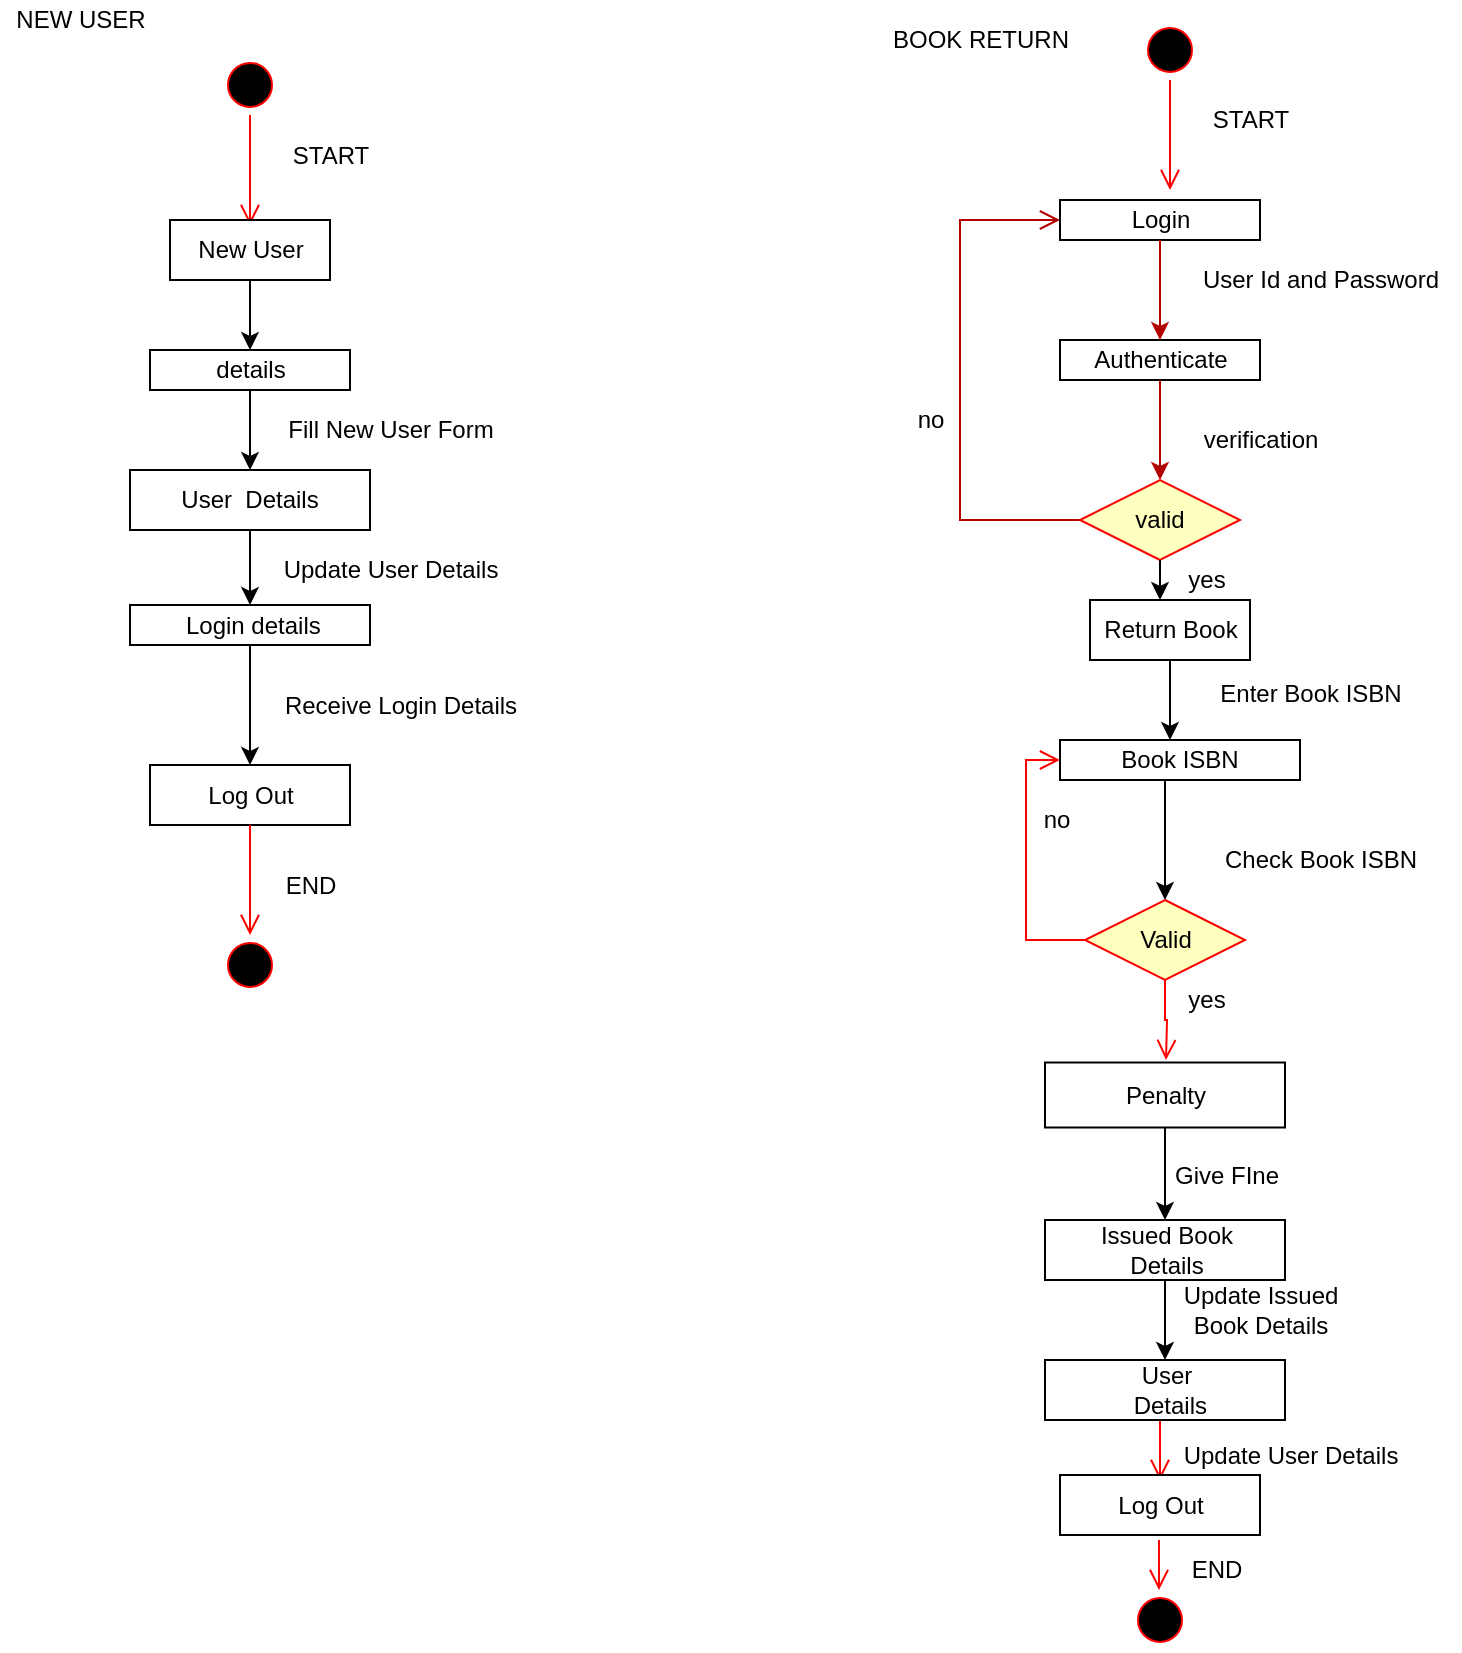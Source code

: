 <mxfile version="17.2.4" type="device"><diagram id="oqtEv8ss40bL2YOBPpBI" name="Page-1"><mxGraphModel dx="1038" dy="547" grid="1" gridSize="10" guides="1" tooltips="1" connect="1" arrows="1" fold="1" page="1" pageScale="1" pageWidth="850" pageHeight="1100" math="0" shadow="0"><root><mxCell id="0"/><mxCell id="1" parent="0"/><mxCell id="D3Te7l5QIgRl7byBrBZg-104" value="" style="ellipse;html=1;shape=startState;fillColor=#000000;strokeColor=#ff0000;" parent="1" vertex="1"><mxGeometry x="630" y="30" width="30" height="30" as="geometry"/></mxCell><mxCell id="D3Te7l5QIgRl7byBrBZg-77" value="Login" style="html=1;dashed=0;whitespace=wrap;" parent="1" vertex="1"><mxGeometry x="590" y="120" width="100" height="20" as="geometry"/></mxCell><mxCell id="D3Te7l5QIgRl7byBrBZg-78" value="Authenticate" style="html=1;dashed=0;whitespace=wrap;" parent="1" vertex="1"><mxGeometry x="590" y="190" width="100" height="20" as="geometry"/></mxCell><mxCell id="D3Te7l5QIgRl7byBrBZg-79" value="" style="endArrow=classic;html=1;rounded=0;exitX=0.5;exitY=1;exitDx=0;exitDy=0;fillColor=#e51400;strokeColor=#B20000;" parent="1" source="D3Te7l5QIgRl7byBrBZg-77" target="D3Te7l5QIgRl7byBrBZg-78" edge="1"><mxGeometry width="50" height="50" relative="1" as="geometry"><mxPoint x="810" y="210" as="sourcePoint"/><mxPoint x="860" y="160" as="targetPoint"/></mxGeometry></mxCell><mxCell id="D3Te7l5QIgRl7byBrBZg-80" value="" style="edgeStyle=orthogonalEdgeStyle;html=1;align=left;verticalAlign=bottom;endArrow=open;endSize=8;strokeColor=#B20000;rounded=0;entryX=0;entryY=0.5;entryDx=0;entryDy=0;fillColor=#e51400;" parent="1" source="D3Te7l5QIgRl7byBrBZg-93" target="D3Te7l5QIgRl7byBrBZg-77" edge="1"><mxGeometry x="-1" relative="1" as="geometry"><mxPoint x="540" y="140" as="targetPoint"/><Array as="points"><mxPoint x="540" y="280"/><mxPoint x="540" y="130"/></Array></mxGeometry></mxCell><mxCell id="D3Te7l5QIgRl7byBrBZg-81" value="" style="endArrow=classic;html=1;rounded=0;exitX=0.5;exitY=1;exitDx=0;exitDy=0;entryX=0.5;entryY=0;entryDx=0;entryDy=0;fillColor=#e51400;strokeColor=#B20000;" parent="1" source="D3Te7l5QIgRl7byBrBZg-78" target="D3Te7l5QIgRl7byBrBZg-93" edge="1"><mxGeometry width="50" height="50" relative="1" as="geometry"><mxPoint x="810" y="210" as="sourcePoint"/><mxPoint x="860" y="160" as="targetPoint"/></mxGeometry></mxCell><mxCell id="D3Te7l5QIgRl7byBrBZg-82" value="no&lt;br&gt;" style="text;html=1;align=center;verticalAlign=middle;resizable=0;points=[];autosize=1;strokeColor=none;fillColor=none;" parent="1" vertex="1"><mxGeometry x="510" y="220" width="30" height="20" as="geometry"/></mxCell><mxCell id="D3Te7l5QIgRl7byBrBZg-88" value="" style="edgeStyle=orthogonalEdgeStyle;html=1;verticalAlign=bottom;endArrow=open;endSize=8;strokeColor=#ff0000;rounded=0;" parent="1" edge="1"><mxGeometry relative="1" as="geometry"><mxPoint x="645" y="115" as="targetPoint"/><Array as="points"><mxPoint x="645" y="105"/></Array><mxPoint x="645" y="60" as="sourcePoint"/></mxGeometry></mxCell><mxCell id="D3Te7l5QIgRl7byBrBZg-89" value="START" style="text;html=1;align=center;verticalAlign=middle;resizable=0;points=[];autosize=1;strokeColor=none;fillColor=none;" parent="1" vertex="1"><mxGeometry x="655" y="70" width="60" height="20" as="geometry"/></mxCell><mxCell id="D3Te7l5QIgRl7byBrBZg-93" value="valid" style="rhombus;whiteSpace=wrap;html=1;fillColor=#ffffc0;strokeColor=#ff0000;direction=east;flipV=1;flipH=1;" parent="1" vertex="1"><mxGeometry x="600" y="260" width="80" height="40" as="geometry"/></mxCell><mxCell id="D3Te7l5QIgRl7byBrBZg-94" value="" style="edgeStyle=orthogonalEdgeStyle;html=1;verticalAlign=bottom;endArrow=none;endSize=8;strokeColor=#B20000;rounded=0;exitX=0.045;exitY=0.3;exitDx=0;exitDy=0;exitPerimeter=0;entryX=0.5;entryY=0;entryDx=0;entryDy=0;fillColor=#e51400;" parent="1" target="D3Te7l5QIgRl7byBrBZg-93" edge="1"><mxGeometry relative="1" as="geometry"><mxPoint x="640" y="347" as="targetPoint"/><mxPoint x="640.975" y="260" as="sourcePoint"/><Array as="points"/></mxGeometry></mxCell><mxCell id="D3Te7l5QIgRl7byBrBZg-96" value="User Id and Password" style="text;html=1;align=center;verticalAlign=middle;resizable=0;points=[];autosize=1;strokeColor=none;fillColor=none;" parent="1" vertex="1"><mxGeometry x="650" y="150" width="140" height="20" as="geometry"/></mxCell><mxCell id="D3Te7l5QIgRl7byBrBZg-97" value="verification&lt;br&gt;" style="text;html=1;align=center;verticalAlign=middle;resizable=0;points=[];autosize=1;strokeColor=none;fillColor=none;" parent="1" vertex="1"><mxGeometry x="650" y="230" width="80" height="20" as="geometry"/></mxCell><mxCell id="D3Te7l5QIgRl7byBrBZg-102" value="" style="edgeStyle=orthogonalEdgeStyle;html=1;verticalAlign=bottom;endArrow=open;endSize=8;strokeColor=#ff0000;rounded=0;exitX=0.5;exitY=1;exitDx=0;exitDy=0;" parent="1" edge="1"><mxGeometry relative="1" as="geometry"><mxPoint x="640" y="730" as="sourcePoint"/><mxPoint x="640" y="760" as="targetPoint"/></mxGeometry></mxCell><mxCell id="D3Te7l5QIgRl7byBrBZg-106" value="Return Book" style="html=1;dashed=0;whitespace=wrap;" parent="1" vertex="1"><mxGeometry x="605" y="320" width="80" height="30" as="geometry"/></mxCell><mxCell id="D3Te7l5QIgRl7byBrBZg-108" value="Book ISBN" style="rounded=0;whiteSpace=wrap;html=1;" parent="1" vertex="1"><mxGeometry x="590" y="390" width="120" height="20" as="geometry"/></mxCell><mxCell id="D3Te7l5QIgRl7byBrBZg-109" value="Valid" style="rhombus;whiteSpace=wrap;html=1;fillColor=#ffffc0;strokeColor=#ff0000;" parent="1" vertex="1"><mxGeometry x="602.5" y="470" width="80" height="40" as="geometry"/></mxCell><mxCell id="D3Te7l5QIgRl7byBrBZg-110" value="" style="edgeStyle=orthogonalEdgeStyle;html=1;align=left;verticalAlign=bottom;endArrow=open;endSize=8;strokeColor=#ff0000;rounded=0;entryX=0;entryY=0.5;entryDx=0;entryDy=0;" parent="1" source="D3Te7l5QIgRl7byBrBZg-109" target="D3Te7l5QIgRl7byBrBZg-108" edge="1"><mxGeometry x="-1" relative="1" as="geometry"><mxPoint x="572.5" y="400" as="targetPoint"/><Array as="points"><mxPoint x="573" y="490"/><mxPoint x="573" y="400"/></Array></mxGeometry></mxCell><mxCell id="D3Te7l5QIgRl7byBrBZg-111" value="" style="edgeStyle=orthogonalEdgeStyle;html=1;align=left;verticalAlign=top;endArrow=open;endSize=8;strokeColor=#ff0000;rounded=0;" parent="1" source="D3Te7l5QIgRl7byBrBZg-109" edge="1"><mxGeometry x="-1" relative="1" as="geometry"><mxPoint x="643" y="550" as="targetPoint"/></mxGeometry></mxCell><mxCell id="D3Te7l5QIgRl7byBrBZg-112" value="no" style="text;html=1;align=center;verticalAlign=middle;resizable=0;points=[];autosize=1;strokeColor=none;fillColor=none;" parent="1" vertex="1"><mxGeometry x="572.5" y="420" width="30" height="20" as="geometry"/></mxCell><mxCell id="D3Te7l5QIgRl7byBrBZg-113" value="&amp;nbsp;Issued Book&amp;nbsp;&lt;br&gt;Details" style="html=1;dashed=0;whitespace=wrap;" parent="1" vertex="1"><mxGeometry x="582.5" y="630" width="120" height="30" as="geometry"/></mxCell><mxCell id="D3Te7l5QIgRl7byBrBZg-114" value="User&lt;br&gt;&amp;nbsp;Details" style="html=1;dashed=0;whitespace=wrap;" parent="1" vertex="1"><mxGeometry x="582.5" y="700" width="120" height="30" as="geometry"/></mxCell><mxCell id="D3Te7l5QIgRl7byBrBZg-115" value="" style="endArrow=classic;html=1;rounded=0;exitX=0.5;exitY=1;exitDx=0;exitDy=0;entryX=0.5;entryY=0;entryDx=0;entryDy=0;" parent="1" source="D3Te7l5QIgRl7byBrBZg-113" target="D3Te7l5QIgRl7byBrBZg-114" edge="1"><mxGeometry width="50" height="50" relative="1" as="geometry"><mxPoint x="692.5" y="480" as="sourcePoint"/><mxPoint x="742.5" y="430" as="targetPoint"/><Array as="points"/></mxGeometry></mxCell><mxCell id="D3Te7l5QIgRl7byBrBZg-116" value="yes" style="text;html=1;align=center;verticalAlign=middle;resizable=0;points=[];autosize=1;strokeColor=none;fillColor=none;" parent="1" vertex="1"><mxGeometry x="647.5" y="510" width="30" height="20" as="geometry"/></mxCell><mxCell id="D3Te7l5QIgRl7byBrBZg-117" value="" style="endArrow=classic;html=1;rounded=0;entryX=0.5;entryY=0;entryDx=0;entryDy=0;" parent="1" target="D3Te7l5QIgRl7byBrBZg-109" edge="1"><mxGeometry width="50" height="50" relative="1" as="geometry"><mxPoint x="642.5" y="410" as="sourcePoint"/><mxPoint x="642.5" y="430" as="targetPoint"/></mxGeometry></mxCell><mxCell id="D3Te7l5QIgRl7byBrBZg-126" value="" style="endArrow=classic;html=1;rounded=0;exitX=0.5;exitY=1;exitDx=0;exitDy=0;" parent="1" source="D3Te7l5QIgRl7byBrBZg-106" edge="1"><mxGeometry width="50" height="50" relative="1" as="geometry"><mxPoint x="640" y="360" as="sourcePoint"/><mxPoint x="645" y="390" as="targetPoint"/></mxGeometry></mxCell><mxCell id="D3Te7l5QIgRl7byBrBZg-129" value="" style="endArrow=classic;html=1;rounded=0;exitX=0.5;exitY=1;exitDx=0;exitDy=0;" parent="1" source="D3Te7l5QIgRl7byBrBZg-93" edge="1"><mxGeometry width="50" height="50" relative="1" as="geometry"><mxPoint x="430" y="370" as="sourcePoint"/><mxPoint x="640" y="320" as="targetPoint"/></mxGeometry></mxCell><mxCell id="D3Te7l5QIgRl7byBrBZg-130" value="yes" style="text;html=1;align=center;verticalAlign=middle;resizable=0;points=[];autosize=1;strokeColor=none;fillColor=none;" parent="1" vertex="1"><mxGeometry x="647.5" y="300" width="30" height="20" as="geometry"/></mxCell><mxCell id="D3Te7l5QIgRl7byBrBZg-131" value="Enter Book ISBN" style="text;html=1;align=center;verticalAlign=middle;resizable=0;points=[];autosize=1;strokeColor=none;fillColor=none;" parent="1" vertex="1"><mxGeometry x="660" y="357" width="110" height="20" as="geometry"/></mxCell><mxCell id="D3Te7l5QIgRl7byBrBZg-132" value="Check Book ISBN" style="text;html=1;align=center;verticalAlign=middle;resizable=0;points=[];autosize=1;strokeColor=none;fillColor=none;" parent="1" vertex="1"><mxGeometry x="660" y="440" width="120" height="20" as="geometry"/></mxCell><mxCell id="D3Te7l5QIgRl7byBrBZg-134" value="Log Out" style="html=1;dashed=0;whitespace=wrap;" parent="1" vertex="1"><mxGeometry x="590" y="757.5" width="100" height="30" as="geometry"/></mxCell><mxCell id="D3Te7l5QIgRl7byBrBZg-91" value="" style="ellipse;html=1;shape=startState;fillColor=#000000;strokeColor=#ff0000;" parent="1" vertex="1"><mxGeometry x="625" y="815" width="30" height="30" as="geometry"/></mxCell><mxCell id="D3Te7l5QIgRl7byBrBZg-92" value="END" style="text;html=1;align=center;verticalAlign=middle;resizable=0;points=[];autosize=1;strokeColor=none;fillColor=none;" parent="1" vertex="1"><mxGeometry x="647.5" y="795" width="40" height="20" as="geometry"/></mxCell><mxCell id="D3Te7l5QIgRl7byBrBZg-135" value="" style="edgeStyle=orthogonalEdgeStyle;html=1;verticalAlign=bottom;endArrow=open;endSize=8;strokeColor=#ff0000;rounded=0;entryX=0.5;entryY=0;entryDx=0;entryDy=0;" parent="1" edge="1"><mxGeometry relative="1" as="geometry"><mxPoint x="639.5" y="790" as="sourcePoint"/><mxPoint x="639.5" y="815" as="targetPoint"/></mxGeometry></mxCell><mxCell id="7Hcex1wN-ie4rWt3YT7z-1" value="Update Issued &lt;br&gt;Book Details" style="text;html=1;align=center;verticalAlign=middle;resizable=0;points=[];autosize=1;strokeColor=none;fillColor=none;" parent="1" vertex="1"><mxGeometry x="645" y="660" width="90" height="30" as="geometry"/></mxCell><mxCell id="7Hcex1wN-ie4rWt3YT7z-2" value="Update User Details" style="text;html=1;align=center;verticalAlign=middle;resizable=0;points=[];autosize=1;strokeColor=none;fillColor=none;" parent="1" vertex="1"><mxGeometry x="645" y="737.5" width="120" height="20" as="geometry"/></mxCell><mxCell id="7Hcex1wN-ie4rWt3YT7z-15" value="" style="endArrow=classic;html=1;rounded=0;entryX=0.5;entryY=0;entryDx=0;entryDy=0;exitX=0.5;exitY=1;exitDx=0;exitDy=0;" parent="1" target="7Hcex1wN-ie4rWt3YT7z-30" edge="1"><mxGeometry width="50" height="50" relative="1" as="geometry"><mxPoint x="185" y="342.5" as="sourcePoint"/><mxPoint x="190.51" y="471.5" as="targetPoint"/></mxGeometry></mxCell><mxCell id="7Hcex1wN-ie4rWt3YT7z-16" value="" style="ellipse;html=1;shape=startState;fillColor=#000000;strokeColor=#ff0000;" parent="1" vertex="1"><mxGeometry x="170" y="47.5" width="30" height="30" as="geometry"/></mxCell><mxCell id="7Hcex1wN-ie4rWt3YT7z-17" value="" style="edgeStyle=orthogonalEdgeStyle;html=1;verticalAlign=bottom;endArrow=open;endSize=8;strokeColor=#ff0000;rounded=0;" parent="1" source="7Hcex1wN-ie4rWt3YT7z-16" edge="1"><mxGeometry relative="1" as="geometry"><mxPoint x="185" y="132.5" as="targetPoint"/><Array as="points"><mxPoint x="185" y="122.5"/></Array></mxGeometry></mxCell><mxCell id="7Hcex1wN-ie4rWt3YT7z-18" value="START" style="text;html=1;align=center;verticalAlign=middle;resizable=0;points=[];autosize=1;strokeColor=none;fillColor=none;" parent="1" vertex="1"><mxGeometry x="195" y="87.5" width="60" height="20" as="geometry"/></mxCell><mxCell id="7Hcex1wN-ie4rWt3YT7z-19" value="" style="group" parent="1" vertex="1" connectable="0"><mxGeometry x="135" y="432.5" width="100" height="85" as="geometry"/></mxCell><mxCell id="7Hcex1wN-ie4rWt3YT7z-20" value="" style="ellipse;html=1;shape=startState;fillColor=#000000;strokeColor=#ff0000;" parent="7Hcex1wN-ie4rWt3YT7z-19" vertex="1"><mxGeometry x="35" y="55" width="30" height="30" as="geometry"/></mxCell><mxCell id="7Hcex1wN-ie4rWt3YT7z-21" value="END" style="text;html=1;align=center;verticalAlign=middle;resizable=0;points=[];autosize=1;strokeColor=none;fillColor=none;" parent="7Hcex1wN-ie4rWt3YT7z-19" vertex="1"><mxGeometry x="60" y="20" width="40" height="20" as="geometry"/></mxCell><mxCell id="7Hcex1wN-ie4rWt3YT7z-29" value="Receive Login Details" style="text;html=1;align=center;verticalAlign=middle;resizable=0;points=[];autosize=1;strokeColor=none;fillColor=none;" parent="1" vertex="1"><mxGeometry x="195" y="362.5" width="130" height="20" as="geometry"/></mxCell><mxCell id="7Hcex1wN-ie4rWt3YT7z-30" value="Log Out" style="html=1;dashed=0;whitespace=wrap;" parent="1" vertex="1"><mxGeometry x="135" y="402.5" width="100" height="30" as="geometry"/></mxCell><mxCell id="7Hcex1wN-ie4rWt3YT7z-31" value="" style="edgeStyle=orthogonalEdgeStyle;html=1;verticalAlign=bottom;endArrow=open;endSize=8;strokeColor=#ff0000;rounded=0;exitX=0.5;exitY=1;exitDx=0;exitDy=0;entryX=0.5;entryY=0;entryDx=0;entryDy=0;" parent="1" source="7Hcex1wN-ie4rWt3YT7z-30" target="7Hcex1wN-ie4rWt3YT7z-20" edge="1"><mxGeometry relative="1" as="geometry"><mxPoint x="165" y="572.5" as="sourcePoint"/></mxGeometry></mxCell><mxCell id="6YJaAFffdFKHAncen3KQ-1" value="Penalty" style="rounded=0;whiteSpace=wrap;html=1;" parent="1" vertex="1"><mxGeometry x="582.5" y="551.25" width="120" height="32.5" as="geometry"/></mxCell><mxCell id="6YJaAFffdFKHAncen3KQ-2" value="" style="endArrow=classic;html=1;rounded=0;exitX=0.5;exitY=1;exitDx=0;exitDy=0;entryX=0.5;entryY=0;entryDx=0;entryDy=0;" parent="1" source="6YJaAFffdFKHAncen3KQ-1" target="D3Te7l5QIgRl7byBrBZg-113" edge="1"><mxGeometry width="50" height="50" relative="1" as="geometry"><mxPoint x="400" y="610" as="sourcePoint"/><mxPoint x="450" y="560" as="targetPoint"/></mxGeometry></mxCell><mxCell id="6YJaAFffdFKHAncen3KQ-3" value="Give FIne" style="text;html=1;align=center;verticalAlign=middle;resizable=0;points=[];autosize=1;strokeColor=none;fillColor=none;" parent="1" vertex="1"><mxGeometry x="642.5" y="597.5" width="60" height="20" as="geometry"/></mxCell><mxCell id="6YJaAFffdFKHAncen3KQ-4" value="BOOK RETURN" style="text;html=1;align=center;verticalAlign=middle;resizable=0;points=[];autosize=1;strokeColor=none;fillColor=none;" parent="1" vertex="1"><mxGeometry x="500" y="30" width="100" height="20" as="geometry"/></mxCell><mxCell id="6YJaAFffdFKHAncen3KQ-5" value="New User" style="html=1;dashed=0;whitespace=wrap;" parent="1" vertex="1"><mxGeometry x="145" y="130" width="80" height="30" as="geometry"/></mxCell><mxCell id="6YJaAFffdFKHAncen3KQ-6" value="" style="endArrow=classic;html=1;rounded=0;exitX=0.5;exitY=1;exitDx=0;exitDy=0;entryX=0.5;entryY=0;entryDx=0;entryDy=0;" parent="1" source="6YJaAFffdFKHAncen3KQ-5" target="6YJaAFffdFKHAncen3KQ-7" edge="1"><mxGeometry width="50" height="50" relative="1" as="geometry"><mxPoint x="-85" y="280" as="sourcePoint"/><mxPoint x="145" y="190" as="targetPoint"/></mxGeometry></mxCell><mxCell id="6YJaAFffdFKHAncen3KQ-7" value="details" style="html=1;dashed=0;whitespace=wrap;" parent="1" vertex="1"><mxGeometry x="135" y="195" width="100" height="20" as="geometry"/></mxCell><mxCell id="6YJaAFffdFKHAncen3KQ-8" value="User&amp;nbsp; Details" style="rounded=0;whiteSpace=wrap;html=1;" parent="1" vertex="1"><mxGeometry x="125" y="255" width="120" height="30" as="geometry"/></mxCell><mxCell id="6YJaAFffdFKHAncen3KQ-9" value="" style="endArrow=classic;html=1;rounded=0;exitX=0.5;exitY=1;exitDx=0;exitDy=0;entryX=0.5;entryY=0;entryDx=0;entryDy=0;" parent="1" source="6YJaAFffdFKHAncen3KQ-7" target="6YJaAFffdFKHAncen3KQ-8" edge="1"><mxGeometry width="50" height="50" relative="1" as="geometry"><mxPoint x="-75" y="120" as="sourcePoint"/><mxPoint x="-25" y="70" as="targetPoint"/></mxGeometry></mxCell><mxCell id="6YJaAFffdFKHAncen3KQ-10" value="" style="endArrow=classic;html=1;rounded=0;exitX=0.5;exitY=1;exitDx=0;exitDy=0;entryX=0.5;entryY=0;entryDx=0;entryDy=0;" parent="1" source="6YJaAFffdFKHAncen3KQ-8" target="6YJaAFffdFKHAncen3KQ-11" edge="1"><mxGeometry width="50" height="50" relative="1" as="geometry"><mxPoint x="-75" y="120" as="sourcePoint"/><mxPoint x="155" y="300" as="targetPoint"/></mxGeometry></mxCell><mxCell id="6YJaAFffdFKHAncen3KQ-11" value="&amp;nbsp;Login details" style="rounded=0;whiteSpace=wrap;html=1;" parent="1" vertex="1"><mxGeometry x="125" y="322.5" width="120" height="20" as="geometry"/></mxCell><mxCell id="6YJaAFffdFKHAncen3KQ-12" value="Update User Details" style="text;html=1;align=center;verticalAlign=middle;resizable=0;points=[];autosize=1;strokeColor=none;fillColor=none;" parent="1" vertex="1"><mxGeometry x="195" y="295" width="120" height="20" as="geometry"/></mxCell><mxCell id="6YJaAFffdFKHAncen3KQ-13" value="Fill New User Form" style="text;html=1;align=center;verticalAlign=middle;resizable=0;points=[];autosize=1;strokeColor=none;fillColor=none;" parent="1" vertex="1"><mxGeometry x="195" y="225" width="120" height="20" as="geometry"/></mxCell><mxCell id="6YJaAFffdFKHAncen3KQ-14" value="NEW USER" style="text;html=1;align=center;verticalAlign=middle;resizable=0;points=[];autosize=1;strokeColor=none;fillColor=none;" parent="1" vertex="1"><mxGeometry x="60" y="20" width="80" height="20" as="geometry"/></mxCell></root></mxGraphModel></diagram></mxfile>